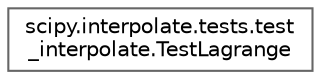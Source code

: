 digraph "Graphical Class Hierarchy"
{
 // LATEX_PDF_SIZE
  bgcolor="transparent";
  edge [fontname=Helvetica,fontsize=10,labelfontname=Helvetica,labelfontsize=10];
  node [fontname=Helvetica,fontsize=10,shape=box,height=0.2,width=0.4];
  rankdir="LR";
  Node0 [id="Node000000",label="scipy.interpolate.tests.test\l_interpolate.TestLagrange",height=0.2,width=0.4,color="grey40", fillcolor="white", style="filled",URL="$de/df0/classscipy_1_1interpolate_1_1tests_1_1test__interpolate_1_1TestLagrange.html",tooltip=" "];
}
